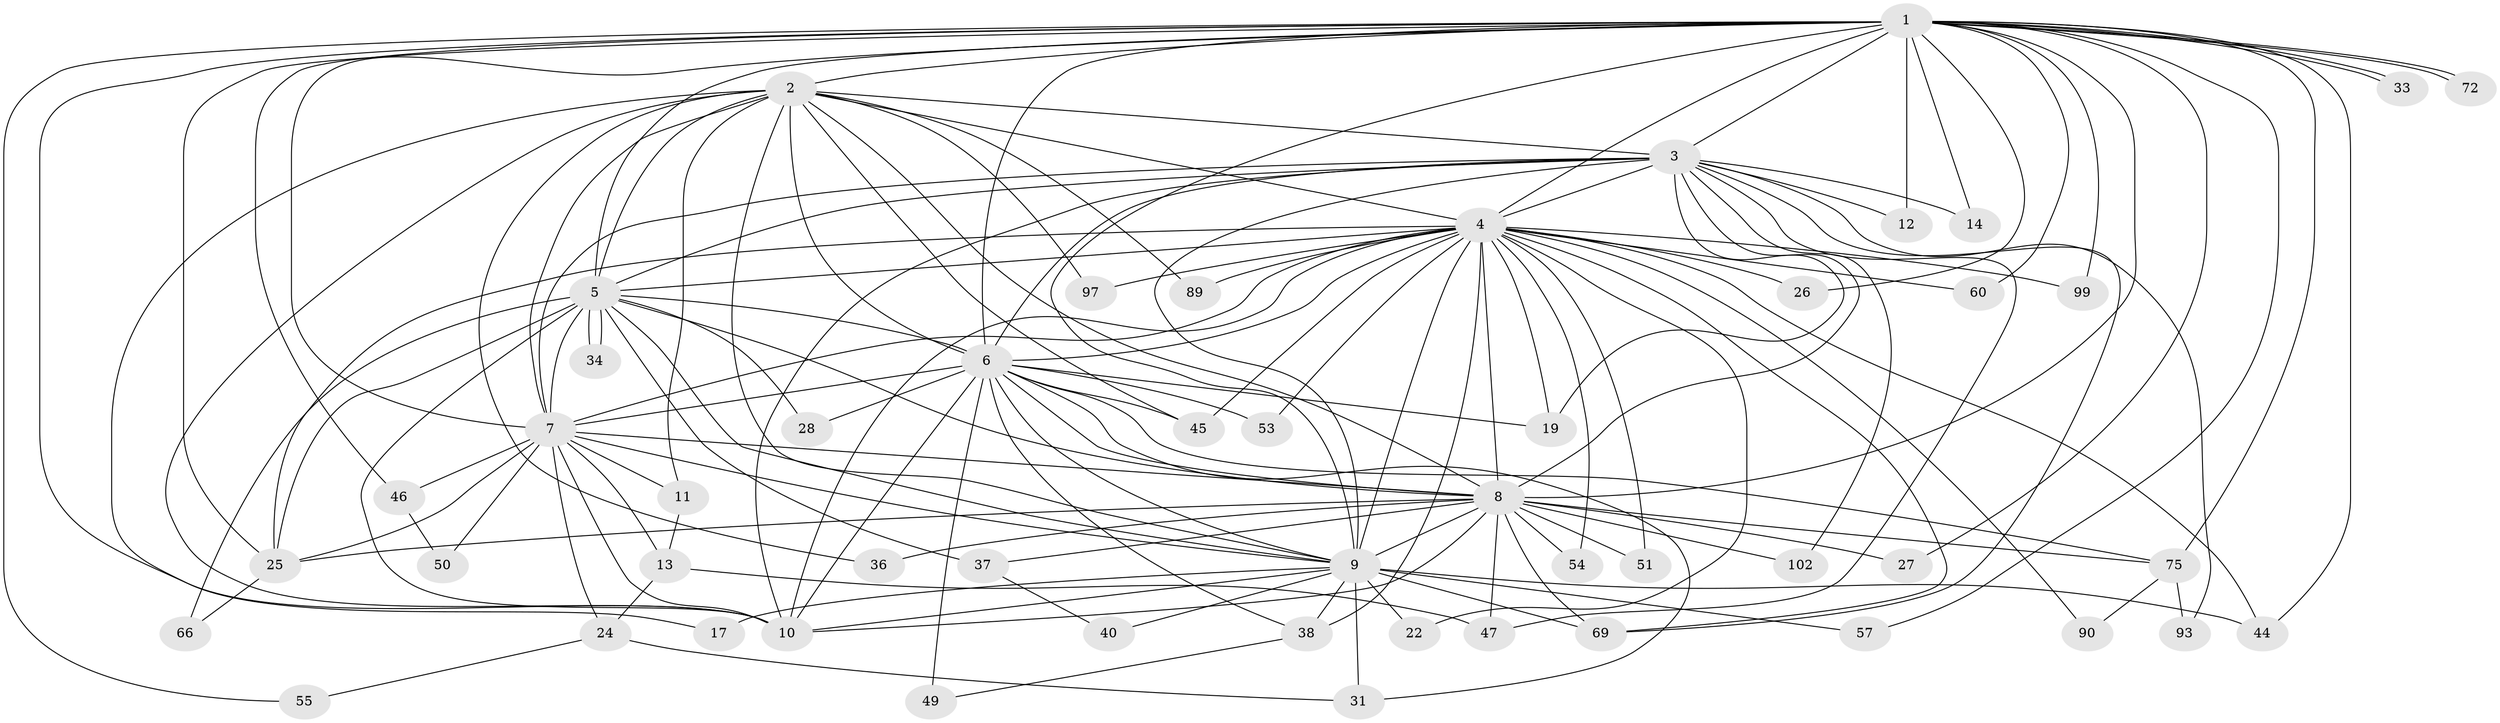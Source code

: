 // original degree distribution, {33: 0.009708737864077669, 17: 0.019417475728155338, 19: 0.009708737864077669, 30: 0.009708737864077669, 22: 0.009708737864077669, 18: 0.009708737864077669, 24: 0.009708737864077669, 27: 0.009708737864077669, 10: 0.009708737864077669, 3: 0.22330097087378642, 2: 0.5533980582524272, 4: 0.08737864077669903, 9: 0.009708737864077669, 5: 0.019417475728155338, 7: 0.009708737864077669}
// Generated by graph-tools (version 1.1) at 2025/13/03/09/25 04:13:54]
// undirected, 51 vertices, 139 edges
graph export_dot {
graph [start="1"]
  node [color=gray90,style=filled];
  1 [super="+21"];
  2;
  3;
  4;
  5;
  6 [super="+23+95+56+59+52+15+32"];
  7 [super="+64+65"];
  8 [super="+18+67"];
  9 [super="+16+98+86+101+61+41"];
  10;
  11;
  12;
  13;
  14;
  17 [super="+39"];
  19 [super="+83+91"];
  22;
  24;
  25 [super="+30+63+58"];
  26;
  27;
  28 [super="+70"];
  31 [super="+81"];
  33 [super="+68"];
  34;
  36;
  37;
  38 [super="+78"];
  40;
  44 [super="+84"];
  45;
  46;
  47 [super="+74"];
  49;
  50;
  51;
  53;
  54;
  55;
  57;
  60;
  66;
  69 [super="+76"];
  72;
  75 [super="+88"];
  89;
  90;
  93;
  97;
  99;
  102;
  1 -- 2;
  1 -- 3 [weight=2];
  1 -- 4;
  1 -- 5;
  1 -- 6 [weight=2];
  1 -- 7 [weight=3];
  1 -- 8 [weight=4];
  1 -- 9 [weight=2];
  1 -- 10;
  1 -- 12;
  1 -- 14;
  1 -- 25 [weight=2];
  1 -- 26;
  1 -- 27;
  1 -- 33 [weight=2];
  1 -- 33;
  1 -- 44;
  1 -- 46;
  1 -- 55;
  1 -- 57;
  1 -- 60;
  1 -- 72;
  1 -- 72;
  1 -- 75;
  1 -- 99;
  2 -- 3;
  2 -- 4;
  2 -- 5;
  2 -- 6;
  2 -- 7;
  2 -- 8 [weight=2];
  2 -- 9 [weight=2];
  2 -- 10;
  2 -- 11;
  2 -- 17;
  2 -- 36;
  2 -- 45;
  2 -- 89;
  2 -- 97;
  3 -- 4;
  3 -- 5;
  3 -- 6 [weight=3];
  3 -- 7;
  3 -- 8;
  3 -- 9;
  3 -- 10;
  3 -- 12;
  3 -- 14;
  3 -- 47;
  3 -- 69;
  3 -- 93;
  3 -- 102;
  3 -- 19;
  4 -- 5;
  4 -- 6 [weight=2];
  4 -- 7;
  4 -- 8 [weight=2];
  4 -- 9 [weight=3];
  4 -- 10;
  4 -- 19 [weight=2];
  4 -- 22;
  4 -- 26;
  4 -- 38;
  4 -- 44;
  4 -- 45;
  4 -- 51;
  4 -- 53;
  4 -- 54;
  4 -- 60;
  4 -- 89;
  4 -- 90;
  4 -- 97;
  4 -- 99;
  4 -- 69;
  4 -- 25;
  5 -- 6;
  5 -- 7;
  5 -- 8;
  5 -- 9 [weight=2];
  5 -- 10;
  5 -- 34;
  5 -- 34;
  5 -- 37;
  5 -- 66;
  5 -- 28;
  5 -- 25 [weight=2];
  6 -- 7 [weight=2];
  6 -- 8 [weight=5];
  6 -- 9;
  6 -- 10 [weight=2];
  6 -- 19;
  6 -- 28 [weight=2];
  6 -- 31;
  6 -- 49 [weight=2];
  6 -- 53;
  6 -- 45;
  6 -- 38;
  6 -- 75;
  7 -- 8;
  7 -- 9;
  7 -- 10;
  7 -- 11;
  7 -- 13;
  7 -- 24;
  7 -- 46;
  7 -- 50;
  7 -- 25;
  8 -- 9 [weight=6];
  8 -- 10;
  8 -- 25;
  8 -- 27;
  8 -- 37;
  8 -- 47 [weight=2];
  8 -- 75;
  8 -- 102;
  8 -- 36;
  8 -- 51;
  8 -- 54;
  8 -- 69;
  9 -- 10;
  9 -- 17 [weight=2];
  9 -- 22;
  9 -- 31;
  9 -- 38 [weight=2];
  9 -- 57;
  9 -- 69;
  9 -- 44;
  9 -- 40;
  11 -- 13;
  13 -- 24;
  13 -- 47;
  24 -- 55;
  24 -- 31;
  25 -- 66;
  37 -- 40;
  38 -- 49;
  46 -- 50;
  75 -- 93;
  75 -- 90;
}
